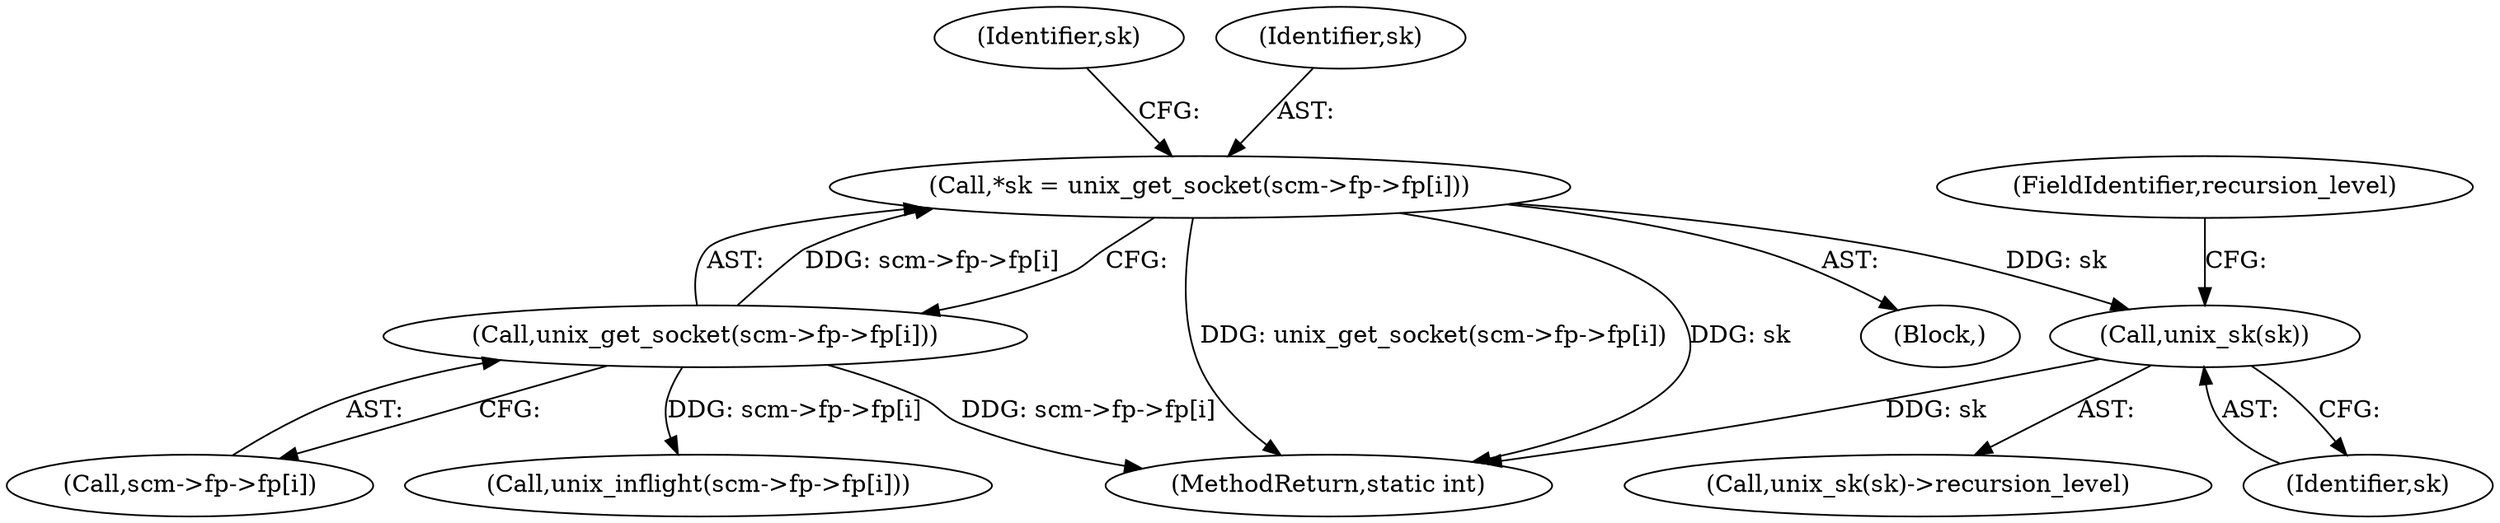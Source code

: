 digraph "0_linux_712f4aad406bb1ed67f3f98d04c044191f0ff593@API" {
"1000131" [label="(Call,*sk = unix_get_socket(scm->fp->fp[i]))"];
"1000133" [label="(Call,unix_get_socket(scm->fp->fp[i]))"];
"1000151" [label="(Call,unix_sk(sk))"];
"1000134" [label="(Call,scm->fp->fp[i])"];
"1000151" [label="(Call,unix_sk(sk))"];
"1000131" [label="(Call,*sk = unix_get_socket(scm->fp->fp[i]))"];
"1000153" [label="(FieldIdentifier,recursion_level)"];
"1000198" [label="(Call,unix_inflight(scm->fp->fp[i]))"];
"1000150" [label="(Call,unix_sk(sk)->recursion_level)"];
"1000133" [label="(Call,unix_get_socket(scm->fp->fp[i]))"];
"1000129" [label="(Block,)"];
"1000152" [label="(Identifier,sk)"];
"1000142" [label="(Identifier,sk)"];
"1000208" [label="(MethodReturn,static int)"];
"1000132" [label="(Identifier,sk)"];
"1000131" -> "1000129"  [label="AST: "];
"1000131" -> "1000133"  [label="CFG: "];
"1000132" -> "1000131"  [label="AST: "];
"1000133" -> "1000131"  [label="AST: "];
"1000142" -> "1000131"  [label="CFG: "];
"1000131" -> "1000208"  [label="DDG: sk"];
"1000131" -> "1000208"  [label="DDG: unix_get_socket(scm->fp->fp[i])"];
"1000133" -> "1000131"  [label="DDG: scm->fp->fp[i]"];
"1000131" -> "1000151"  [label="DDG: sk"];
"1000133" -> "1000134"  [label="CFG: "];
"1000134" -> "1000133"  [label="AST: "];
"1000133" -> "1000208"  [label="DDG: scm->fp->fp[i]"];
"1000133" -> "1000198"  [label="DDG: scm->fp->fp[i]"];
"1000151" -> "1000150"  [label="AST: "];
"1000151" -> "1000152"  [label="CFG: "];
"1000152" -> "1000151"  [label="AST: "];
"1000153" -> "1000151"  [label="CFG: "];
"1000151" -> "1000208"  [label="DDG: sk"];
}
